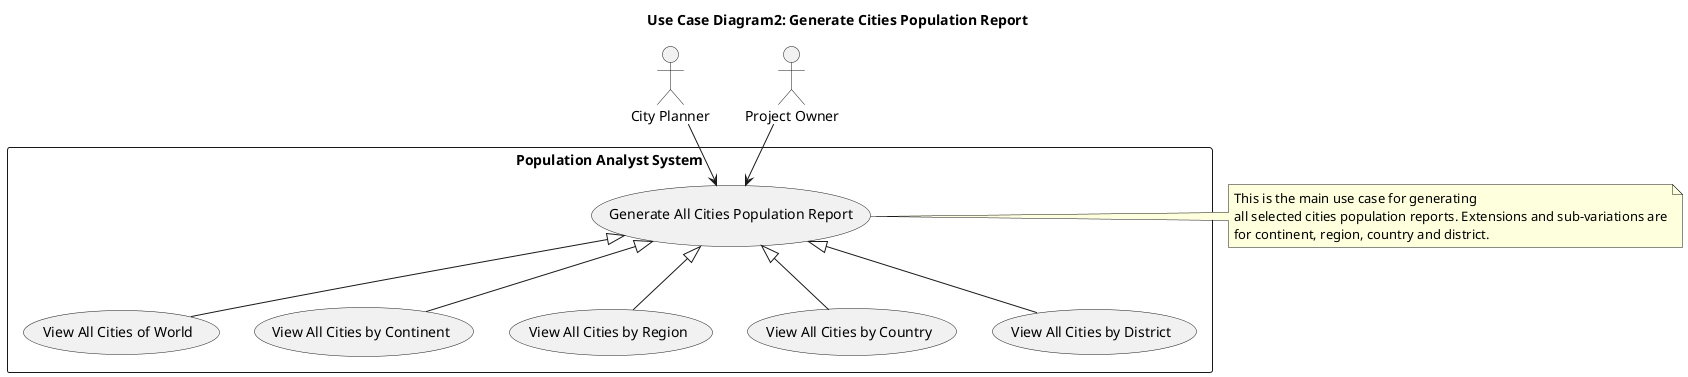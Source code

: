@startuml
title Use Case Diagram2: Generate Cities Population Report

actor "City Planner" as Planner
actor "Project Owner" as Owner

rectangle "Population Analyst System" {

    usecase "Generate All Cities Population Report" as UC_Main

    usecase "View All Cities of World" as UC_World
    usecase "View All Cities by Continent" as UC_Continent
    usecase "View All Cities by Region" as UC_Region
    usecase "View All Cities by Country" as UC_Country
    usecase "View All Cities by District" as UC_District
}

Owner --> UC_Main
Planner --> UC_Main

UC_Main <|-- UC_World
UC_Main <|-- UC_Continent
UC_Main <|-- UC_Region
UC_Main <|-- UC_Country
UC_Main <|-- UC_District

note right of UC_Main
This is the main use case for generating
all selected cities population reports. Extensions and sub-variations are
for continent, region, country and district.
end note

@enduml
